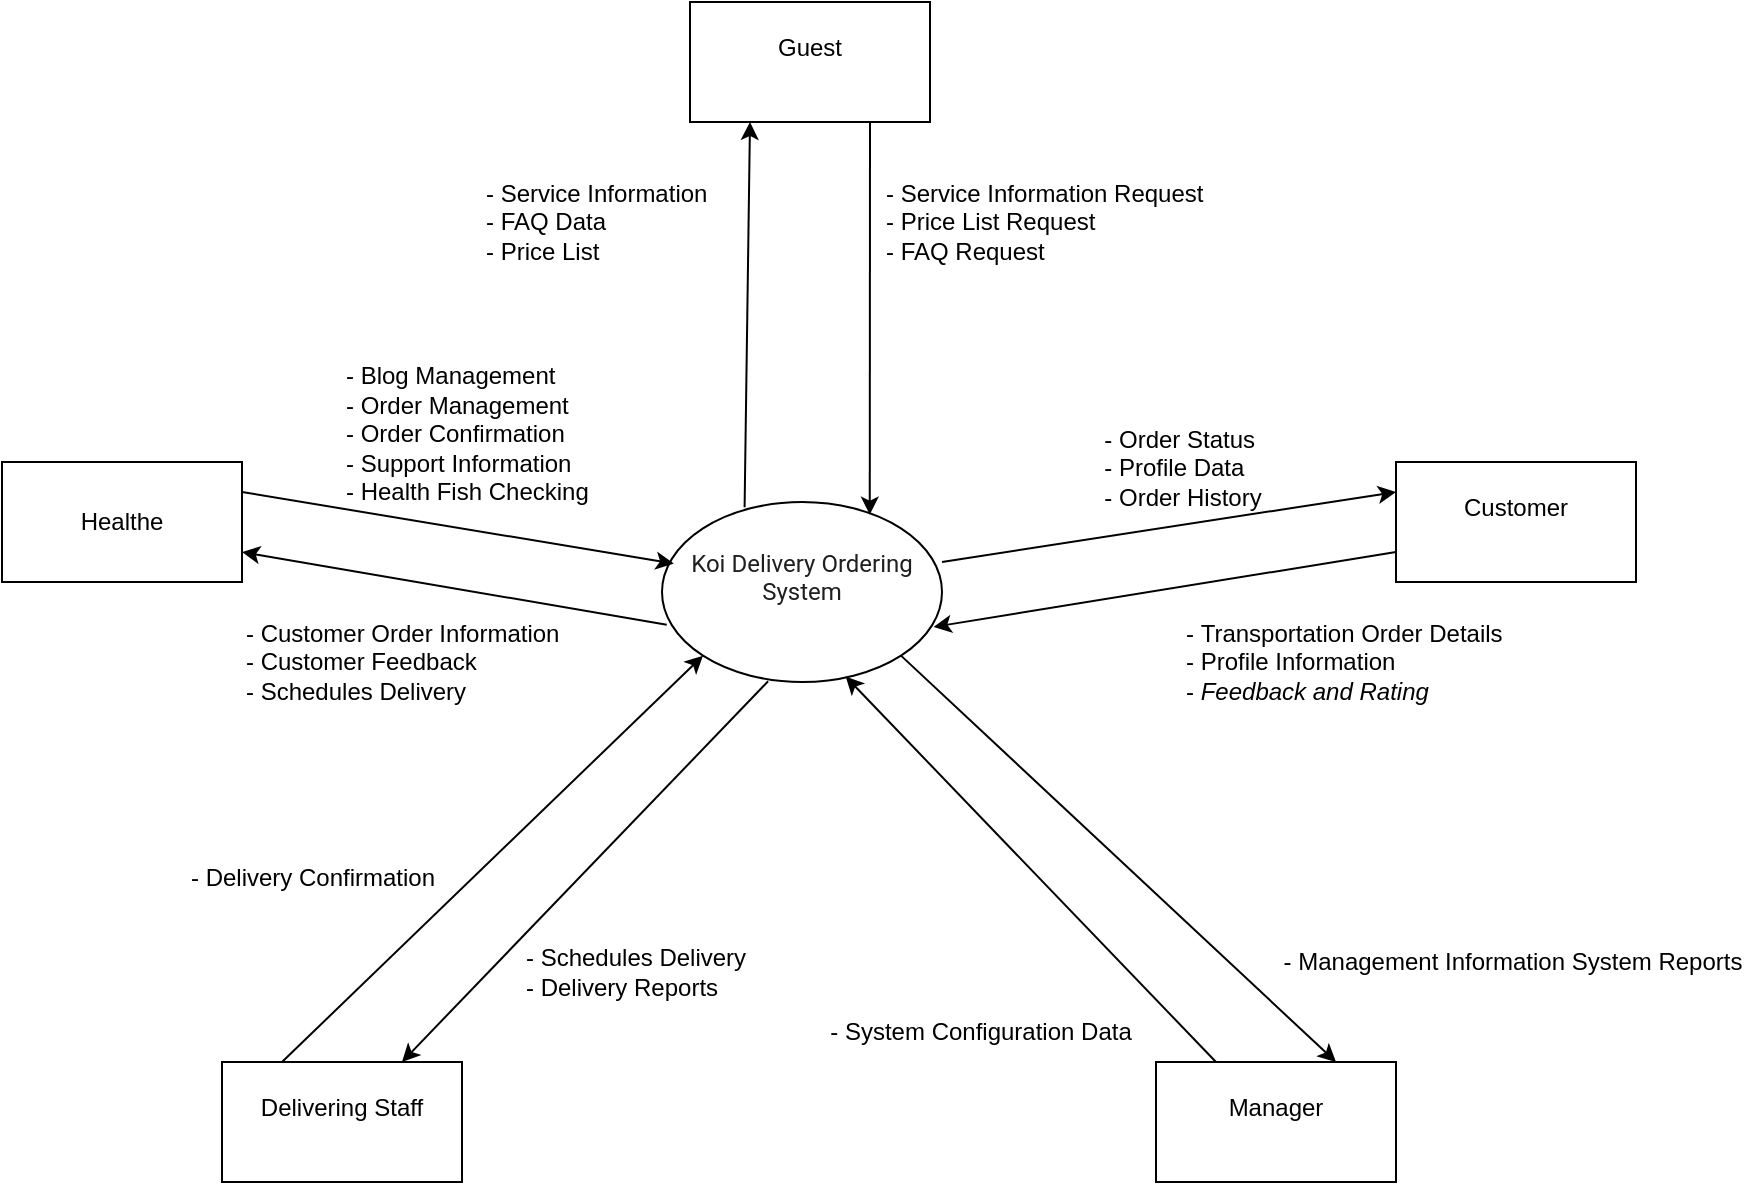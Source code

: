 <mxfile version="24.7.14">
  <diagram name="Trang-1" id="khWtdPV8oA9I_oXeie01">
    <mxGraphModel dx="1195" dy="683" grid="1" gridSize="10" guides="1" tooltips="1" connect="1" arrows="1" fold="1" page="1" pageScale="1" pageWidth="827" pageHeight="1169" math="0" shadow="0">
      <root>
        <mxCell id="0" />
        <mxCell id="1" parent="0" />
        <mxCell id="3zwWWlvh37f6roZIKE7P-1" value="&#xa;&lt;span style=&quot;color: rgb(31, 31, 31); font-family: &amp;quot;Google Sans&amp;quot;, Roboto, sans-serif; font-size: 12px; font-style: normal; font-variant-ligatures: normal; font-variant-caps: normal; font-weight: 400; letter-spacing: normal; orphans: 2; text-align: start; text-indent: 0px; text-transform: none; widows: 2; word-spacing: 0px; -webkit-text-stroke-width: 0px; white-space: pre-wrap; background-color: rgb(255, 255, 255); text-decoration-thickness: initial; text-decoration-style: initial; text-decoration-color: initial; display: inline !important; float: none;&quot;&gt;Koi Delivery Ordering System&lt;/span&gt;&lt;br style=&quot;color: rgb(31, 31, 31); font-family: &amp;quot;Google Sans&amp;quot;, Roboto, sans-serif; font-size: 12px; font-style: normal; font-variant-ligatures: normal; font-variant-caps: normal; font-weight: 400; letter-spacing: normal; orphans: 2; text-align: start; text-indent: 0px; text-transform: none; widows: 2; word-spacing: 0px; -webkit-text-stroke-width: 0px; white-space: pre-wrap; text-decoration-thickness: initial; text-decoration-style: initial; text-decoration-color: initial;&quot;&gt;&#xa;&#xa;" style="ellipse;whiteSpace=wrap;html=1;" vertex="1" parent="1">
          <mxGeometry x="340" y="390" width="140" height="90" as="geometry" />
        </mxCell>
        <mxCell id="3zwWWlvh37f6roZIKE7P-2" value="&#xa;Guest&#xa;&#xa;" style="rounded=0;whiteSpace=wrap;html=1;" vertex="1" parent="1">
          <mxGeometry x="354" y="140" width="120" height="60" as="geometry" />
        </mxCell>
        <mxCell id="3zwWWlvh37f6roZIKE7P-3" value="&#xa;Customer&#xa;&#xa;" style="rounded=0;whiteSpace=wrap;html=1;" vertex="1" parent="1">
          <mxGeometry x="707" y="370" width="120" height="60" as="geometry" />
        </mxCell>
        <mxCell id="3zwWWlvh37f6roZIKE7P-4" value="Healthe" style="rounded=0;whiteSpace=wrap;html=1;" vertex="1" parent="1">
          <mxGeometry x="10" y="370" width="120" height="60" as="geometry" />
        </mxCell>
        <mxCell id="3zwWWlvh37f6roZIKE7P-5" value="&#xa;Delivering Staff&#xa;&#xa;" style="rounded=0;whiteSpace=wrap;html=1;" vertex="1" parent="1">
          <mxGeometry x="120" y="670" width="120" height="60" as="geometry" />
        </mxCell>
        <mxCell id="3zwWWlvh37f6roZIKE7P-6" value="&#xa;Manager&#xa;&#xa;" style="rounded=0;whiteSpace=wrap;html=1;" vertex="1" parent="1">
          <mxGeometry x="587" y="670" width="120" height="60" as="geometry" />
        </mxCell>
        <mxCell id="3zwWWlvh37f6roZIKE7P-7" value="" style="endArrow=classic;html=1;rounded=0;exitX=1;exitY=0.25;exitDx=0;exitDy=0;entryX=0.042;entryY=0.342;entryDx=0;entryDy=0;entryPerimeter=0;" edge="1" parent="1" source="3zwWWlvh37f6roZIKE7P-4" target="3zwWWlvh37f6roZIKE7P-1">
          <mxGeometry width="50" height="50" relative="1" as="geometry">
            <mxPoint x="400" y="400" as="sourcePoint" />
            <mxPoint x="450" y="350" as="targetPoint" />
          </mxGeometry>
        </mxCell>
        <mxCell id="3zwWWlvh37f6roZIKE7P-8" value="" style="endArrow=classic;html=1;rounded=0;exitX=0.017;exitY=0.682;exitDx=0;exitDy=0;exitPerimeter=0;entryX=1;entryY=0.75;entryDx=0;entryDy=0;" edge="1" parent="1" source="3zwWWlvh37f6roZIKE7P-1" target="3zwWWlvh37f6roZIKE7P-4">
          <mxGeometry width="50" height="50" relative="1" as="geometry">
            <mxPoint x="400" y="400" as="sourcePoint" />
            <mxPoint x="450" y="350" as="targetPoint" />
          </mxGeometry>
        </mxCell>
        <mxCell id="3zwWWlvh37f6roZIKE7P-9" value="" style="endArrow=classic;html=1;rounded=0;exitX=0.295;exitY=0.029;exitDx=0;exitDy=0;exitPerimeter=0;entryX=0.25;entryY=1;entryDx=0;entryDy=0;" edge="1" parent="1" source="3zwWWlvh37f6roZIKE7P-1" target="3zwWWlvh37f6roZIKE7P-2">
          <mxGeometry width="50" height="50" relative="1" as="geometry">
            <mxPoint x="530" y="360" as="sourcePoint" />
            <mxPoint x="580" y="310" as="targetPoint" />
          </mxGeometry>
        </mxCell>
        <mxCell id="3zwWWlvh37f6roZIKE7P-10" value="" style="endArrow=classic;html=1;rounded=0;entryX=0.742;entryY=0.07;entryDx=0;entryDy=0;entryPerimeter=0;exitX=0.75;exitY=1;exitDx=0;exitDy=0;" edge="1" parent="1" source="3zwWWlvh37f6roZIKE7P-2" target="3zwWWlvh37f6roZIKE7P-1">
          <mxGeometry width="50" height="50" relative="1" as="geometry">
            <mxPoint x="442" y="310" as="sourcePoint" />
            <mxPoint x="450" y="350" as="targetPoint" />
          </mxGeometry>
        </mxCell>
        <mxCell id="3zwWWlvh37f6roZIKE7P-11" value="" style="endArrow=classic;html=1;rounded=0;exitX=1;exitY=0.333;exitDx=0;exitDy=0;entryX=0;entryY=0.25;entryDx=0;entryDy=0;exitPerimeter=0;" edge="1" parent="1" source="3zwWWlvh37f6roZIKE7P-1" target="3zwWWlvh37f6roZIKE7P-3">
          <mxGeometry width="50" height="50" relative="1" as="geometry">
            <mxPoint x="400" y="400" as="sourcePoint" />
            <mxPoint x="450" y="350" as="targetPoint" />
          </mxGeometry>
        </mxCell>
        <mxCell id="3zwWWlvh37f6roZIKE7P-12" value="" style="endArrow=classic;html=1;rounded=0;exitX=0.25;exitY=0;exitDx=0;exitDy=0;entryX=0;entryY=1;entryDx=0;entryDy=0;" edge="1" parent="1" source="3zwWWlvh37f6roZIKE7P-5" target="3zwWWlvh37f6roZIKE7P-1">
          <mxGeometry width="50" height="50" relative="1" as="geometry">
            <mxPoint x="400" y="400" as="sourcePoint" />
            <mxPoint x="450" y="350" as="targetPoint" />
          </mxGeometry>
        </mxCell>
        <mxCell id="3zwWWlvh37f6roZIKE7P-13" value="" style="endArrow=classic;html=1;rounded=0;exitX=0.379;exitY=0.996;exitDx=0;exitDy=0;exitPerimeter=0;entryX=0.75;entryY=0;entryDx=0;entryDy=0;" edge="1" parent="1" source="3zwWWlvh37f6roZIKE7P-1" target="3zwWWlvh37f6roZIKE7P-5">
          <mxGeometry width="50" height="50" relative="1" as="geometry">
            <mxPoint x="400" y="400" as="sourcePoint" />
            <mxPoint x="450" y="350" as="targetPoint" />
          </mxGeometry>
        </mxCell>
        <mxCell id="3zwWWlvh37f6roZIKE7P-14" value="" style="endArrow=classic;html=1;rounded=0;exitX=1;exitY=1;exitDx=0;exitDy=0;entryX=0.75;entryY=0;entryDx=0;entryDy=0;" edge="1" parent="1" source="3zwWWlvh37f6roZIKE7P-1" target="3zwWWlvh37f6roZIKE7P-6">
          <mxGeometry width="50" height="50" relative="1" as="geometry">
            <mxPoint x="400" y="400" as="sourcePoint" />
            <mxPoint x="450" y="350" as="targetPoint" />
          </mxGeometry>
        </mxCell>
        <mxCell id="3zwWWlvh37f6roZIKE7P-15" value="" style="endArrow=classic;html=1;rounded=0;exitX=0.25;exitY=0;exitDx=0;exitDy=0;entryX=0.656;entryY=0.97;entryDx=0;entryDy=0;entryPerimeter=0;" edge="1" parent="1" source="3zwWWlvh37f6roZIKE7P-6" target="3zwWWlvh37f6roZIKE7P-1">
          <mxGeometry width="50" height="50" relative="1" as="geometry">
            <mxPoint x="400" y="400" as="sourcePoint" />
            <mxPoint x="450" y="350" as="targetPoint" />
          </mxGeometry>
        </mxCell>
        <mxCell id="3zwWWlvh37f6roZIKE7P-16" value="" style="endArrow=classic;html=1;rounded=0;exitX=0;exitY=0.75;exitDx=0;exitDy=0;entryX=0.97;entryY=0.694;entryDx=0;entryDy=0;entryPerimeter=0;" edge="1" parent="1" source="3zwWWlvh37f6roZIKE7P-3" target="3zwWWlvh37f6roZIKE7P-1">
          <mxGeometry width="50" height="50" relative="1" as="geometry">
            <mxPoint x="400" y="400" as="sourcePoint" />
            <mxPoint x="710" y="520" as="targetPoint" />
          </mxGeometry>
        </mxCell>
        <mxCell id="3zwWWlvh37f6roZIKE7P-17" value="-&amp;nbsp;Service Information Request&lt;div&gt;- Price List Request&lt;/div&gt;&lt;div&gt;-&amp;nbsp;FAQ Request&lt;/div&gt;" style="text;html=1;align=left;verticalAlign=middle;resizable=0;points=[];autosize=1;strokeColor=none;fillColor=none;" vertex="1" parent="1">
          <mxGeometry x="450" y="220" width="180" height="60" as="geometry" />
        </mxCell>
        <mxCell id="3zwWWlvh37f6roZIKE7P-18" value="-&amp;nbsp;Service Information&lt;div&gt;-&amp;nbsp;FAQ Data&lt;/div&gt;&lt;div&gt;-&amp;nbsp;Price List&lt;/div&gt;" style="text;html=1;align=left;verticalAlign=middle;resizable=0;points=[];autosize=1;strokeColor=none;fillColor=none;" vertex="1" parent="1">
          <mxGeometry x="250" y="220" width="130" height="60" as="geometry" />
        </mxCell>
        <mxCell id="3zwWWlvh37f6roZIKE7P-19" value="-&amp;nbsp;Transportation Order Details&lt;div&gt;-&amp;nbsp;Profile Information&lt;/div&gt;&lt;div&gt;-&amp;nbsp;&lt;em style=&quot;background-color: initial;&quot;&gt;Feedback and&lt;/em&gt;&lt;span style=&quot;background-color: initial;&quot;&gt;&amp;nbsp;&lt;/span&gt;&lt;em style=&quot;background-color: initial;&quot;&gt;Rating&lt;/em&gt;&lt;/div&gt;" style="text;html=1;align=left;verticalAlign=middle;resizable=0;points=[];autosize=1;strokeColor=none;fillColor=none;" vertex="1" parent="1">
          <mxGeometry x="600" y="440" width="180" height="60" as="geometry" />
        </mxCell>
        <mxCell id="3zwWWlvh37f6roZIKE7P-20" value="&lt;div style=&quot;text-align: left;&quot;&gt;&lt;span style=&quot;background-color: initial;&quot;&gt;-&amp;nbsp;Order Status&lt;/span&gt;&lt;/div&gt;&lt;div style=&quot;text-align: left;&quot;&gt;-&amp;nbsp;Profile Data&lt;/div&gt;&lt;div style=&quot;text-align: left;&quot;&gt;- Order History&lt;br&gt;&lt;/div&gt;" style="text;html=1;align=center;verticalAlign=middle;resizable=0;points=[];autosize=1;strokeColor=none;fillColor=none;" vertex="1" parent="1">
          <mxGeometry x="550" y="343" width="100" height="60" as="geometry" />
        </mxCell>
        <mxCell id="3zwWWlvh37f6roZIKE7P-21" value="- Blog Management&lt;div&gt;- Order Management&lt;br&gt;&lt;div&gt;-&amp;nbsp;Order Confirmation&lt;/div&gt;&lt;div&gt;-&amp;nbsp;Support Information&lt;/div&gt;&lt;div&gt;- Health Fish Checking&lt;/div&gt;&lt;div&gt;&lt;br&gt;&lt;/div&gt;&lt;/div&gt;" style="text;html=1;align=left;verticalAlign=middle;resizable=0;points=[];autosize=1;strokeColor=none;fillColor=none;" vertex="1" parent="1">
          <mxGeometry x="180" y="313" width="140" height="100" as="geometry" />
        </mxCell>
        <mxCell id="3zwWWlvh37f6roZIKE7P-22" value="-&amp;nbsp;Customer Order Information&lt;div&gt;-&amp;nbsp;Customer Feedback&lt;/div&gt;&lt;div&gt;- Schedules Delivery&amp;nbsp;&lt;/div&gt;" style="text;html=1;align=left;verticalAlign=middle;resizable=0;points=[];autosize=1;strokeColor=none;fillColor=none;" vertex="1" parent="1">
          <mxGeometry x="130" y="440" width="180" height="60" as="geometry" />
        </mxCell>
        <mxCell id="3zwWWlvh37f6roZIKE7P-23" value="- Delivery Confirmation&lt;div&gt;&lt;br&gt;&lt;/div&gt;" style="text;html=1;align=center;verticalAlign=middle;resizable=0;points=[];autosize=1;strokeColor=none;fillColor=none;" vertex="1" parent="1">
          <mxGeometry x="90" y="565" width="150" height="40" as="geometry" />
        </mxCell>
        <mxCell id="3zwWWlvh37f6roZIKE7P-24" value="-&lt;span style=&quot;background-color: initial;&quot;&gt;&amp;nbsp;Schedules Delivery&lt;/span&gt;&lt;div&gt;&lt;span style=&quot;background-color: initial;&quot;&gt;- Delivery Reports&lt;/span&gt;&lt;/div&gt;" style="text;html=1;align=left;verticalAlign=middle;resizable=0;points=[];autosize=1;strokeColor=none;fillColor=none;" vertex="1" parent="1">
          <mxGeometry x="270" y="605" width="130" height="40" as="geometry" />
        </mxCell>
        <mxCell id="3zwWWlvh37f6roZIKE7P-25" value="- Management Information System Reports" style="text;html=1;align=center;verticalAlign=middle;resizable=0;points=[];autosize=1;strokeColor=none;fillColor=none;" vertex="1" parent="1">
          <mxGeometry x="640" y="605" width="250" height="30" as="geometry" />
        </mxCell>
        <mxCell id="3zwWWlvh37f6roZIKE7P-26" value="- System Configuration Data" style="text;html=1;align=center;verticalAlign=middle;resizable=0;points=[];autosize=1;strokeColor=none;fillColor=none;" vertex="1" parent="1">
          <mxGeometry x="414" y="640" width="170" height="30" as="geometry" />
        </mxCell>
      </root>
    </mxGraphModel>
  </diagram>
</mxfile>
